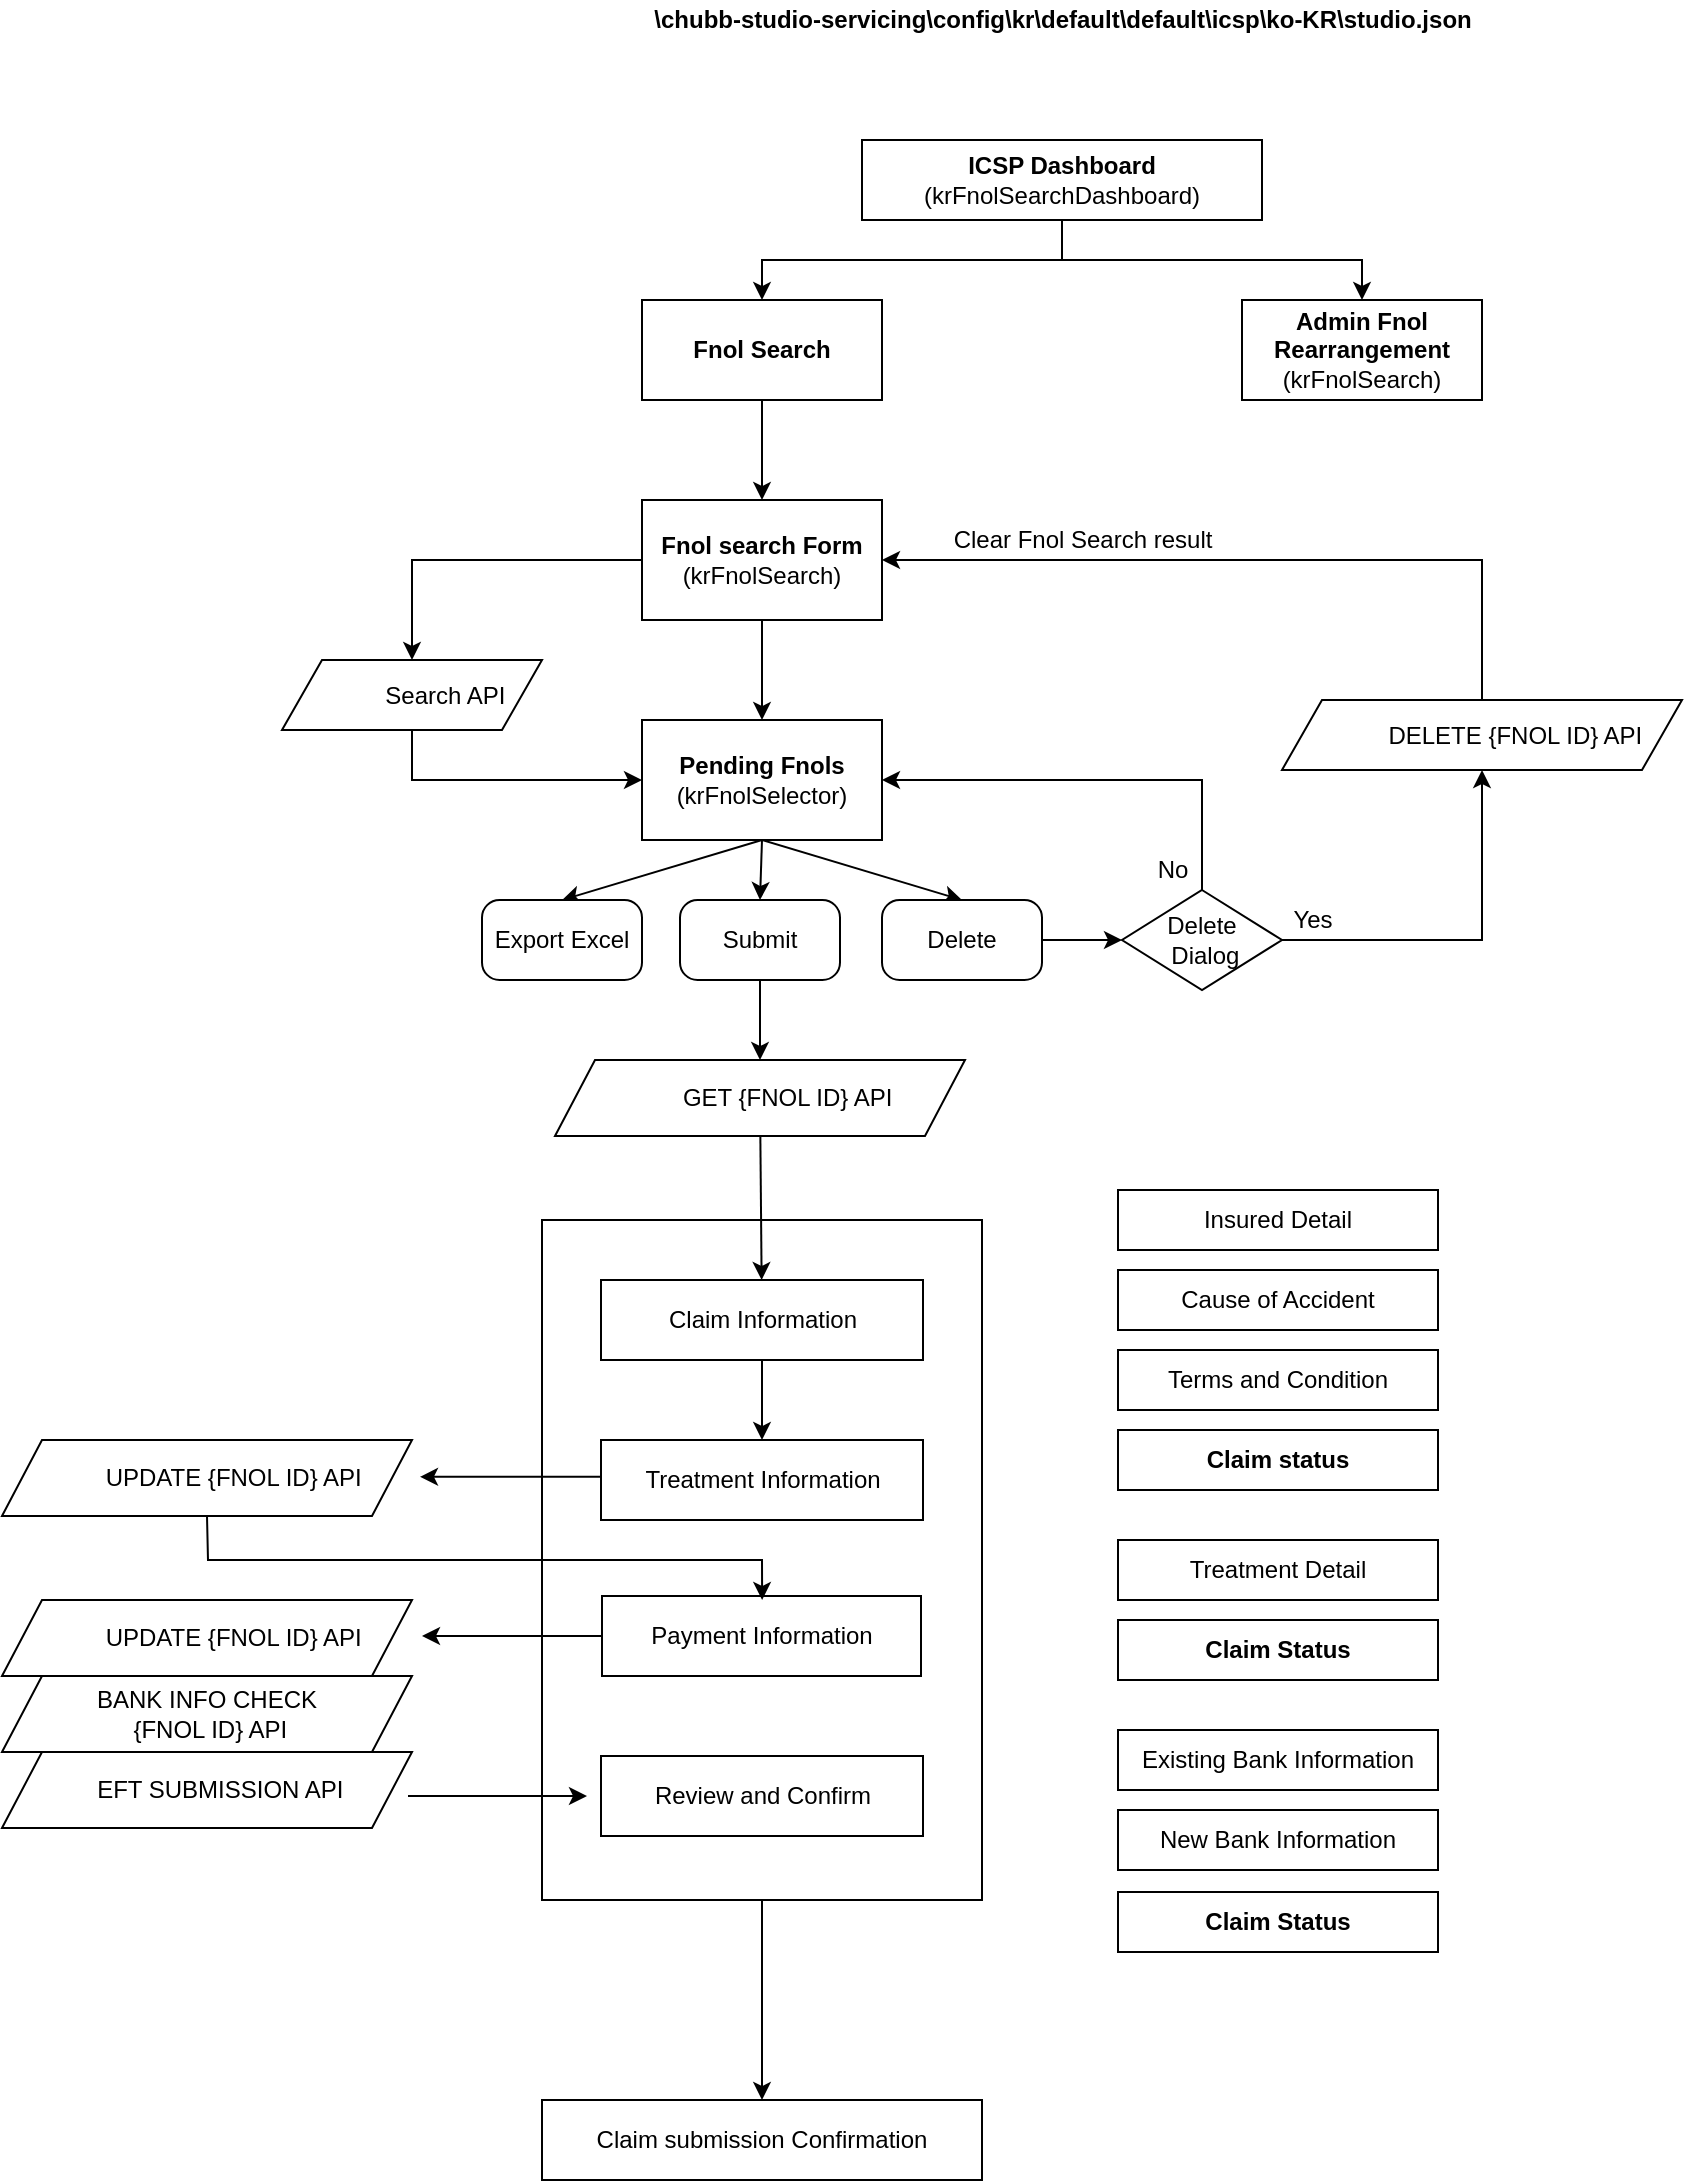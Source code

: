 <mxfile version="19.0.1" type="github" pages="2">
  <diagram id="-4Ch9u-QG_riHgV9m6Q4" name="Page-1">
    <mxGraphModel dx="2119" dy="551" grid="1" gridSize="10" guides="1" tooltips="1" connect="1" arrows="1" fold="1" page="1" pageScale="1" pageWidth="850" pageHeight="1100" math="0" shadow="0">
      <root>
        <mxCell id="0" />
        <mxCell id="1" parent="0" />
        <mxCell id="nLTq_c6TepUbZyyU9ZvA-29" value="" style="edgeStyle=none;rounded=0;orthogonalLoop=1;jettySize=auto;html=1;exitX=0.5;exitY=1;exitDx=0;exitDy=0;entryX=0.5;entryY=0;entryDx=0;entryDy=0;" edge="1" parent="1" source="6nwtj63PPCi96lwORrAe-1" target="nLTq_c6TepUbZyyU9ZvA-28">
          <mxGeometry relative="1" as="geometry">
            <mxPoint x="680" y="220" as="targetPoint" />
            <Array as="points">
              <mxPoint x="450" y="200" />
              <mxPoint x="600" y="200" />
            </Array>
          </mxGeometry>
        </mxCell>
        <mxCell id="nLTq_c6TepUbZyyU9ZvA-31" value="" style="edgeStyle=none;rounded=0;orthogonalLoop=1;jettySize=auto;html=1;entryX=0.5;entryY=0;entryDx=0;entryDy=0;" edge="1" parent="1" target="nLTq_c6TepUbZyyU9ZvA-30">
          <mxGeometry relative="1" as="geometry">
            <mxPoint x="450" y="200" as="sourcePoint" />
            <Array as="points">
              <mxPoint x="300" y="200" />
            </Array>
          </mxGeometry>
        </mxCell>
        <mxCell id="6nwtj63PPCi96lwORrAe-1" value="&lt;b&gt;ICSP Dashboard&lt;br&gt;&lt;/b&gt;(krFnolSearchDashboard)" style="rounded=0;whiteSpace=wrap;html=1;" parent="1" vertex="1">
          <mxGeometry x="350" y="140" width="200" height="40" as="geometry" />
        </mxCell>
        <mxCell id="nLTq_c6TepUbZyyU9ZvA-28" value="&lt;b&gt;Admin Fnol Rearrangement&lt;br&gt;&lt;/b&gt;(krFnolSearch)" style="rounded=0;whiteSpace=wrap;html=1;" vertex="1" parent="1">
          <mxGeometry x="540" y="220" width="120" height="50" as="geometry" />
        </mxCell>
        <mxCell id="nLTq_c6TepUbZyyU9ZvA-76" value="" style="edgeStyle=none;rounded=0;orthogonalLoop=1;jettySize=auto;html=1;" edge="1" parent="1" source="nLTq_c6TepUbZyyU9ZvA-30" target="nLTq_c6TepUbZyyU9ZvA-68">
          <mxGeometry relative="1" as="geometry" />
        </mxCell>
        <mxCell id="nLTq_c6TepUbZyyU9ZvA-30" value="&lt;b&gt;Fnol Search&lt;/b&gt;" style="rounded=0;whiteSpace=wrap;html=1;" vertex="1" parent="1">
          <mxGeometry x="240" y="220" width="120" height="50" as="geometry" />
        </mxCell>
        <mxCell id="nLTq_c6TepUbZyyU9ZvA-48" value="\chubb-studio-servicing\config\kr\default\default\icsp\ko-KR\studio.json" style="text;html=1;resizable=0;autosize=1;align=center;verticalAlign=middle;points=[];fillColor=none;strokeColor=none;rounded=0;fontStyle=1" vertex="1" parent="1">
          <mxGeometry x="240" y="70" width="420" height="20" as="geometry" />
        </mxCell>
        <mxCell id="nLTq_c6TepUbZyyU9ZvA-58" style="edgeStyle=none;rounded=0;orthogonalLoop=1;jettySize=auto;html=1;exitX=0.75;exitY=1;exitDx=0;exitDy=0;" edge="1" parent="1" source="nLTq_c6TepUbZyyU9ZvA-30" target="nLTq_c6TepUbZyyU9ZvA-30">
          <mxGeometry relative="1" as="geometry" />
        </mxCell>
        <mxCell id="nLTq_c6TepUbZyyU9ZvA-59" style="edgeStyle=none;rounded=0;orthogonalLoop=1;jettySize=auto;html=1;exitX=0.5;exitY=1;exitDx=0;exitDy=0;" edge="1" parent="1" source="nLTq_c6TepUbZyyU9ZvA-30" target="nLTq_c6TepUbZyyU9ZvA-30">
          <mxGeometry relative="1" as="geometry" />
        </mxCell>
        <mxCell id="nLTq_c6TepUbZyyU9ZvA-79" value="" style="edgeStyle=none;rounded=0;orthogonalLoop=1;jettySize=auto;html=1;" edge="1" parent="1" source="nLTq_c6TepUbZyyU9ZvA-68" target="nLTq_c6TepUbZyyU9ZvA-77">
          <mxGeometry relative="1" as="geometry" />
        </mxCell>
        <mxCell id="nLTq_c6TepUbZyyU9ZvA-68" value="&lt;b&gt;Fnol search Form&lt;br&gt;&lt;/b&gt;(krFnolSearch)" style="rounded=0;whiteSpace=wrap;html=1;" vertex="1" parent="1">
          <mxGeometry x="240" y="320" width="120" height="60" as="geometry" />
        </mxCell>
        <mxCell id="rxju3QpqZqfiqWb5X_6u-2" style="edgeStyle=none;rounded=0;orthogonalLoop=1;jettySize=auto;html=1;exitX=0.5;exitY=1;exitDx=0;exitDy=0;entryX=0.5;entryY=0;entryDx=0;entryDy=0;" edge="1" parent="1" source="nLTq_c6TepUbZyyU9ZvA-77" target="nLTq_c6TepUbZyyU9ZvA-104">
          <mxGeometry relative="1" as="geometry">
            <mxPoint x="210" y="520" as="targetPoint" />
          </mxGeometry>
        </mxCell>
        <mxCell id="rxju3QpqZqfiqWb5X_6u-6" style="edgeStyle=none;rounded=0;orthogonalLoop=1;jettySize=auto;html=1;exitX=0.5;exitY=1;exitDx=0;exitDy=0;entryX=0.5;entryY=0;entryDx=0;entryDy=0;" edge="1" parent="1" source="nLTq_c6TepUbZyyU9ZvA-77" target="nLTq_c6TepUbZyyU9ZvA-106">
          <mxGeometry relative="1" as="geometry" />
        </mxCell>
        <mxCell id="rxju3QpqZqfiqWb5X_6u-7" style="edgeStyle=none;rounded=0;orthogonalLoop=1;jettySize=auto;html=1;exitX=0.5;exitY=1;exitDx=0;exitDy=0;entryX=0.5;entryY=0;entryDx=0;entryDy=0;" edge="1" parent="1" source="nLTq_c6TepUbZyyU9ZvA-77" target="nLTq_c6TepUbZyyU9ZvA-105">
          <mxGeometry relative="1" as="geometry" />
        </mxCell>
        <mxCell id="nLTq_c6TepUbZyyU9ZvA-77" value="&lt;b&gt;Pending Fnols&lt;br&gt;&lt;/b&gt;(krFnolSelector)" style="rounded=0;whiteSpace=wrap;html=1;" vertex="1" parent="1">
          <mxGeometry x="240" y="430" width="120" height="60" as="geometry" />
        </mxCell>
        <mxCell id="nLTq_c6TepUbZyyU9ZvA-90" value="" style="endArrow=classic;html=1;rounded=0;exitX=0;exitY=0.5;exitDx=0;exitDy=0;entryX=0.5;entryY=0;entryDx=0;entryDy=0;" edge="1" parent="1" source="nLTq_c6TepUbZyyU9ZvA-68" target="rxju3QpqZqfiqWb5X_6u-33">
          <mxGeometry width="50" height="50" relative="1" as="geometry">
            <mxPoint x="440" y="450" as="sourcePoint" />
            <mxPoint x="110" y="400" as="targetPoint" />
            <Array as="points">
              <mxPoint x="125" y="350" />
            </Array>
          </mxGeometry>
        </mxCell>
        <mxCell id="nLTq_c6TepUbZyyU9ZvA-91" value="" style="endArrow=classic;html=1;rounded=0;entryX=0;entryY=0.5;entryDx=0;entryDy=0;exitX=0.5;exitY=1;exitDx=0;exitDy=0;" edge="1" parent="1" source="rxju3QpqZqfiqWb5X_6u-33" target="nLTq_c6TepUbZyyU9ZvA-77">
          <mxGeometry width="50" height="50" relative="1" as="geometry">
            <mxPoint x="111.0" y="442.0" as="sourcePoint" />
            <mxPoint x="490" y="400" as="targetPoint" />
            <Array as="points">
              <mxPoint x="125" y="460" />
            </Array>
          </mxGeometry>
        </mxCell>
        <mxCell id="nLTq_c6TepUbZyyU9ZvA-104" value="Export Excel" style="rounded=1;whiteSpace=wrap;html=1;arcSize=22;" vertex="1" parent="1">
          <mxGeometry x="160" y="520" width="80" height="40" as="geometry" />
        </mxCell>
        <mxCell id="rxju3QpqZqfiqWb5X_6u-108" value="" style="edgeStyle=none;rounded=0;orthogonalLoop=1;jettySize=auto;html=1;" edge="1" parent="1" source="nLTq_c6TepUbZyyU9ZvA-105" target="rxju3QpqZqfiqWb5X_6u-53">
          <mxGeometry relative="1" as="geometry" />
        </mxCell>
        <mxCell id="nLTq_c6TepUbZyyU9ZvA-105" value="Submit" style="rounded=1;whiteSpace=wrap;html=1;arcSize=22;" vertex="1" parent="1">
          <mxGeometry x="259" y="520" width="80" height="40" as="geometry" />
        </mxCell>
        <mxCell id="rxju3QpqZqfiqWb5X_6u-8" value="" style="edgeStyle=none;rounded=0;orthogonalLoop=1;jettySize=auto;html=1;" edge="1" parent="1" source="nLTq_c6TepUbZyyU9ZvA-106" target="nLTq_c6TepUbZyyU9ZvA-107">
          <mxGeometry relative="1" as="geometry" />
        </mxCell>
        <mxCell id="nLTq_c6TepUbZyyU9ZvA-106" value="Delete" style="rounded=1;whiteSpace=wrap;html=1;arcSize=22;" vertex="1" parent="1">
          <mxGeometry x="360" y="520" width="80" height="40" as="geometry" />
        </mxCell>
        <mxCell id="rxju3QpqZqfiqWb5X_6u-11" style="edgeStyle=none;rounded=0;orthogonalLoop=1;jettySize=auto;html=1;exitX=1;exitY=0.5;exitDx=0;exitDy=0;entryX=0.5;entryY=1;entryDx=0;entryDy=0;" edge="1" parent="1" source="nLTq_c6TepUbZyyU9ZvA-107" target="rxju3QpqZqfiqWb5X_6u-47">
          <mxGeometry relative="1" as="geometry">
            <mxPoint x="600.0" y="448" as="targetPoint" />
            <Array as="points">
              <mxPoint x="660" y="540" />
            </Array>
          </mxGeometry>
        </mxCell>
        <mxCell id="rxju3QpqZqfiqWb5X_6u-13" style="edgeStyle=none;rounded=0;orthogonalLoop=1;jettySize=auto;html=1;exitX=0.5;exitY=0;exitDx=0;exitDy=0;entryX=1;entryY=0.5;entryDx=0;entryDy=0;" edge="1" parent="1" source="nLTq_c6TepUbZyyU9ZvA-107" target="nLTq_c6TepUbZyyU9ZvA-77">
          <mxGeometry relative="1" as="geometry">
            <Array as="points">
              <mxPoint x="520" y="460" />
            </Array>
          </mxGeometry>
        </mxCell>
        <mxCell id="nLTq_c6TepUbZyyU9ZvA-107" value="Delete&lt;br&gt;&amp;nbsp;Dialog" style="rhombus;whiteSpace=wrap;html=1;" vertex="1" parent="1">
          <mxGeometry x="480" y="515" width="80" height="50" as="geometry" />
        </mxCell>
        <mxCell id="rxju3QpqZqfiqWb5X_6u-3" style="edgeStyle=none;rounded=0;orthogonalLoop=1;jettySize=auto;html=1;exitX=0.75;exitY=1;exitDx=0;exitDy=0;" edge="1" parent="1" source="nLTq_c6TepUbZyyU9ZvA-104" target="nLTq_c6TepUbZyyU9ZvA-104">
          <mxGeometry relative="1" as="geometry" />
        </mxCell>
        <mxCell id="rxju3QpqZqfiqWb5X_6u-12" style="edgeStyle=none;rounded=0;orthogonalLoop=1;jettySize=auto;html=1;exitX=0.5;exitY=0;exitDx=0;exitDy=0;entryX=1;entryY=0.5;entryDx=0;entryDy=0;" edge="1" parent="1" source="rxju3QpqZqfiqWb5X_6u-47" target="nLTq_c6TepUbZyyU9ZvA-68">
          <mxGeometry relative="1" as="geometry">
            <mxPoint x="600.0" y="420" as="sourcePoint" />
            <Array as="points">
              <mxPoint x="660" y="350" />
            </Array>
          </mxGeometry>
        </mxCell>
        <mxCell id="rxju3QpqZqfiqWb5X_6u-109" value="" style="edgeStyle=none;rounded=0;orthogonalLoop=1;jettySize=auto;html=1;" edge="1" parent="1" source="rxju3QpqZqfiqWb5X_6u-14" target="rxju3QpqZqfiqWb5X_6u-80">
          <mxGeometry relative="1" as="geometry" />
        </mxCell>
        <mxCell id="rxju3QpqZqfiqWb5X_6u-14" value="" style="rounded=0;whiteSpace=wrap;html=1;" vertex="1" parent="1">
          <mxGeometry x="190" y="680" width="220" height="340" as="geometry" />
        </mxCell>
        <mxCell id="rxju3QpqZqfiqWb5X_6u-17" value="Claim Information" style="rounded=0;whiteSpace=wrap;html=1;" vertex="1" parent="1">
          <mxGeometry x="219.5" y="710" width="161" height="40" as="geometry" />
        </mxCell>
        <mxCell id="rxju3QpqZqfiqWb5X_6u-18" value="Treatment Information" style="rounded=0;whiteSpace=wrap;html=1;" vertex="1" parent="1">
          <mxGeometry x="219.5" y="790" width="161" height="40" as="geometry" />
        </mxCell>
        <mxCell id="rxju3QpqZqfiqWb5X_6u-97" value="" style="edgeStyle=none;rounded=0;orthogonalLoop=1;jettySize=auto;html=1;" edge="1" parent="1" source="rxju3QpqZqfiqWb5X_6u-20">
          <mxGeometry relative="1" as="geometry">
            <mxPoint x="130" y="888" as="targetPoint" />
          </mxGeometry>
        </mxCell>
        <mxCell id="rxju3QpqZqfiqWb5X_6u-20" value="Payment Information" style="rounded=0;whiteSpace=wrap;html=1;" vertex="1" parent="1">
          <mxGeometry x="220" y="868" width="159.5" height="40" as="geometry" />
        </mxCell>
        <mxCell id="rxju3QpqZqfiqWb5X_6u-21" value="Review and Confirm" style="rounded=0;whiteSpace=wrap;html=1;" vertex="1" parent="1">
          <mxGeometry x="219.5" y="948" width="161" height="40" as="geometry" />
        </mxCell>
        <mxCell id="rxju3QpqZqfiqWb5X_6u-41" value="" style="group" vertex="1" connectable="0" parent="1">
          <mxGeometry x="60" y="400" width="130" height="35" as="geometry" />
        </mxCell>
        <mxCell id="rxju3QpqZqfiqWb5X_6u-33" value="&amp;nbsp; &amp;nbsp; &amp;nbsp; &amp;nbsp; &amp;nbsp; Search API" style="shape=parallelogram;perimeter=parallelogramPerimeter;whiteSpace=wrap;html=1;fixedSize=1;" vertex="1" parent="rxju3QpqZqfiqWb5X_6u-41">
          <mxGeometry width="130" height="35" as="geometry" />
        </mxCell>
        <mxCell id="rxju3QpqZqfiqWb5X_6u-35" value="" style="shape=image;html=1;verticalAlign=top;verticalLabelPosition=bottom;labelBackgroundColor=#ffffff;imageAspect=0;aspect=fixed;image=https://cdn1.iconfinder.com/data/icons/seo-and-web-development-6/32/development_setting_gear_cogwheel-71-128.png" vertex="1" parent="rxju3QpqZqfiqWb5X_6u-41">
          <mxGeometry x="24.5" y="7.25" width="21.5" height="21.5" as="geometry" />
        </mxCell>
        <mxCell id="rxju3QpqZqfiqWb5X_6u-47" value="&amp;nbsp; &amp;nbsp; &amp;nbsp; &amp;nbsp; &amp;nbsp; DELETE {FNOL ID} API" style="shape=parallelogram;perimeter=parallelogramPerimeter;whiteSpace=wrap;html=1;fixedSize=1;" vertex="1" parent="1">
          <mxGeometry x="560" y="420" width="200" height="35" as="geometry" />
        </mxCell>
        <mxCell id="rxju3QpqZqfiqWb5X_6u-48" value="" style="shape=image;html=1;verticalAlign=top;verticalLabelPosition=bottom;labelBackgroundColor=#ffffff;imageAspect=0;aspect=fixed;image=https://cdn1.iconfinder.com/data/icons/seo-and-web-development-6/32/development_setting_gear_cogwheel-71-128.png" vertex="1" parent="1">
          <mxGeometry x="584.5" y="427.25" width="21.5" height="21.5" as="geometry" />
        </mxCell>
        <mxCell id="rxju3QpqZqfiqWb5X_6u-49" value="Yes" style="text;html=1;resizable=0;autosize=1;align=center;verticalAlign=middle;points=[];fillColor=none;strokeColor=none;rounded=0;" vertex="1" parent="1">
          <mxGeometry x="560" y="520" width="30" height="20" as="geometry" />
        </mxCell>
        <mxCell id="rxju3QpqZqfiqWb5X_6u-50" value="No" style="text;html=1;resizable=0;autosize=1;align=center;verticalAlign=middle;points=[];fillColor=none;strokeColor=none;rounded=0;" vertex="1" parent="1">
          <mxGeometry x="490" y="495" width="30" height="20" as="geometry" />
        </mxCell>
        <mxCell id="rxju3QpqZqfiqWb5X_6u-52" value="Clear Fnol Search result" style="text;html=1;resizable=0;autosize=1;align=center;verticalAlign=middle;points=[];fillColor=none;strokeColor=none;rounded=0;" vertex="1" parent="1">
          <mxGeometry x="390" y="330" width="140" height="20" as="geometry" />
        </mxCell>
        <mxCell id="rxju3QpqZqfiqWb5X_6u-107" value="" style="edgeStyle=none;rounded=0;orthogonalLoop=1;jettySize=auto;html=1;" edge="1" parent="1" source="rxju3QpqZqfiqWb5X_6u-53" target="rxju3QpqZqfiqWb5X_6u-17">
          <mxGeometry relative="1" as="geometry" />
        </mxCell>
        <mxCell id="rxju3QpqZqfiqWb5X_6u-53" value="&amp;nbsp; &amp;nbsp; &amp;nbsp; &amp;nbsp; GET {FNOL ID} API" style="shape=parallelogram;perimeter=parallelogramPerimeter;whiteSpace=wrap;html=1;fixedSize=1;" vertex="1" parent="1">
          <mxGeometry x="196.5" y="600" width="205" height="38" as="geometry" />
        </mxCell>
        <mxCell id="rxju3QpqZqfiqWb5X_6u-54" value="" style="shape=image;html=1;verticalAlign=top;verticalLabelPosition=bottom;labelBackgroundColor=#ffffff;imageAspect=0;aspect=fixed;image=https://cdn1.iconfinder.com/data/icons/seo-and-web-development-6/32/development_setting_gear_cogwheel-71-128.png" vertex="1" parent="1">
          <mxGeometry x="221" y="610.25" width="21.5" height="21.5" as="geometry" />
        </mxCell>
        <mxCell id="rxju3QpqZqfiqWb5X_6u-61" value="Insured Detail" style="rounded=0;whiteSpace=wrap;html=1;" vertex="1" parent="1">
          <mxGeometry x="478" y="665" width="160" height="30" as="geometry" />
        </mxCell>
        <mxCell id="rxju3QpqZqfiqWb5X_6u-62" value="Cause of Accident" style="rounded=0;whiteSpace=wrap;html=1;" vertex="1" parent="1">
          <mxGeometry x="478" y="705" width="160" height="30" as="geometry" />
        </mxCell>
        <mxCell id="rxju3QpqZqfiqWb5X_6u-66" value="Claim status" style="rounded=0;whiteSpace=wrap;html=1;fontStyle=1" vertex="1" parent="1">
          <mxGeometry x="478" y="785" width="160" height="30" as="geometry" />
        </mxCell>
        <mxCell id="rxju3QpqZqfiqWb5X_6u-67" value="Terms and Condition" style="rounded=0;whiteSpace=wrap;html=1;" vertex="1" parent="1">
          <mxGeometry x="478" y="745" width="160" height="30" as="geometry" />
        </mxCell>
        <mxCell id="rxju3QpqZqfiqWb5X_6u-73" value="Treatment Detail" style="rounded=0;whiteSpace=wrap;html=1;" vertex="1" parent="1">
          <mxGeometry x="478" y="840" width="160" height="30" as="geometry" />
        </mxCell>
        <mxCell id="rxju3QpqZqfiqWb5X_6u-74" value="Claim Status" style="rounded=0;whiteSpace=wrap;html=1;fontStyle=1" vertex="1" parent="1">
          <mxGeometry x="478" y="880" width="160" height="30" as="geometry" />
        </mxCell>
        <mxCell id="rxju3QpqZqfiqWb5X_6u-77" value="Existing Bank Information" style="rounded=0;whiteSpace=wrap;html=1;" vertex="1" parent="1">
          <mxGeometry x="478" y="935" width="160" height="30" as="geometry" />
        </mxCell>
        <mxCell id="rxju3QpqZqfiqWb5X_6u-78" value="New Bank Information" style="rounded=0;whiteSpace=wrap;html=1;" vertex="1" parent="1">
          <mxGeometry x="478" y="975" width="160" height="30" as="geometry" />
        </mxCell>
        <mxCell id="rxju3QpqZqfiqWb5X_6u-79" value="Claim Status" style="rounded=0;whiteSpace=wrap;html=1;fontStyle=1" vertex="1" parent="1">
          <mxGeometry x="478" y="1016" width="160" height="30" as="geometry" />
        </mxCell>
        <mxCell id="rxju3QpqZqfiqWb5X_6u-80" value="Claim submission Confirmation" style="rounded=0;whiteSpace=wrap;html=1;" vertex="1" parent="1">
          <mxGeometry x="190" y="1120" width="220" height="40" as="geometry" />
        </mxCell>
        <mxCell id="rxju3QpqZqfiqWb5X_6u-84" value="" style="group" vertex="1" connectable="0" parent="1">
          <mxGeometry x="-80" y="790" width="205" height="38" as="geometry" />
        </mxCell>
        <mxCell id="rxju3QpqZqfiqWb5X_6u-55" value="&amp;nbsp; &amp;nbsp; &amp;nbsp; &amp;nbsp; UPDATE {FNOL ID} API" style="shape=parallelogram;perimeter=parallelogramPerimeter;whiteSpace=wrap;html=1;fixedSize=1;" vertex="1" parent="rxju3QpqZqfiqWb5X_6u-84">
          <mxGeometry width="205" height="38" as="geometry" />
        </mxCell>
        <mxCell id="rxju3QpqZqfiqWb5X_6u-56" value="" style="shape=image;html=1;verticalAlign=top;verticalLabelPosition=bottom;labelBackgroundColor=#ffffff;imageAspect=0;aspect=fixed;image=https://cdn1.iconfinder.com/data/icons/seo-and-web-development-6/32/development_setting_gear_cogwheel-71-128.png" vertex="1" parent="rxju3QpqZqfiqWb5X_6u-84">
          <mxGeometry x="24.5" y="10.25" width="21.5" height="21.5" as="geometry" />
        </mxCell>
        <mxCell id="rxju3QpqZqfiqWb5X_6u-96" value="" style="group" vertex="1" connectable="0" parent="1">
          <mxGeometry x="-80" y="870" width="205" height="114" as="geometry" />
        </mxCell>
        <mxCell id="rxju3QpqZqfiqWb5X_6u-85" value="" style="group" vertex="1" connectable="0" parent="rxju3QpqZqfiqWb5X_6u-96">
          <mxGeometry width="205" height="38" as="geometry" />
        </mxCell>
        <mxCell id="rxju3QpqZqfiqWb5X_6u-86" value="&amp;nbsp; &amp;nbsp; &amp;nbsp; &amp;nbsp; UPDATE {FNOL ID} API" style="shape=parallelogram;perimeter=parallelogramPerimeter;whiteSpace=wrap;html=1;fixedSize=1;" vertex="1" parent="rxju3QpqZqfiqWb5X_6u-85">
          <mxGeometry width="205" height="38" as="geometry" />
        </mxCell>
        <mxCell id="rxju3QpqZqfiqWb5X_6u-87" value="" style="shape=image;html=1;verticalAlign=top;verticalLabelPosition=bottom;labelBackgroundColor=#ffffff;imageAspect=0;aspect=fixed;image=https://cdn1.iconfinder.com/data/icons/seo-and-web-development-6/32/development_setting_gear_cogwheel-71-128.png" vertex="1" parent="rxju3QpqZqfiqWb5X_6u-85">
          <mxGeometry x="24.5" y="10.25" width="21.5" height="21.5" as="geometry" />
        </mxCell>
        <mxCell id="rxju3QpqZqfiqWb5X_6u-88" value="" style="group" vertex="1" connectable="0" parent="rxju3QpqZqfiqWb5X_6u-96">
          <mxGeometry y="38" width="205" height="38" as="geometry" />
        </mxCell>
        <mxCell id="rxju3QpqZqfiqWb5X_6u-89" value="BANK INFO CHECK&lt;br&gt;&amp;nbsp;{FNOL ID} API" style="shape=parallelogram;perimeter=parallelogramPerimeter;whiteSpace=wrap;html=1;fixedSize=1;" vertex="1" parent="rxju3QpqZqfiqWb5X_6u-88">
          <mxGeometry width="205" height="38" as="geometry" />
        </mxCell>
        <mxCell id="rxju3QpqZqfiqWb5X_6u-91" value="&amp;nbsp; &amp;nbsp; EFT SUBMISSION API" style="shape=parallelogram;perimeter=parallelogramPerimeter;whiteSpace=wrap;html=1;fixedSize=1;" vertex="1" parent="rxju3QpqZqfiqWb5X_6u-96">
          <mxGeometry y="76" width="205" height="38" as="geometry" />
        </mxCell>
        <mxCell id="rxju3QpqZqfiqWb5X_6u-98" value="" style="endArrow=classic;html=1;rounded=0;entryX=0;entryY=0.5;entryDx=0;entryDy=0;" edge="1" parent="1">
          <mxGeometry width="50" height="50" relative="1" as="geometry">
            <mxPoint x="123" y="968" as="sourcePoint" />
            <mxPoint x="212.5" y="968.0" as="targetPoint" />
          </mxGeometry>
        </mxCell>
        <mxCell id="rxju3QpqZqfiqWb5X_6u-99" value="" style="edgeStyle=none;rounded=0;orthogonalLoop=1;jettySize=auto;html=1;" edge="1" parent="1">
          <mxGeometry relative="1" as="geometry">
            <mxPoint x="219" y="808.41" as="sourcePoint" />
            <mxPoint x="129" y="808.41" as="targetPoint" />
          </mxGeometry>
        </mxCell>
        <mxCell id="rxju3QpqZqfiqWb5X_6u-100" value="" style="endArrow=classic;html=1;rounded=0;exitX=0.5;exitY=1;exitDx=0;exitDy=0;entryX=0.502;entryY=0.05;entryDx=0;entryDy=0;entryPerimeter=0;" edge="1" parent="1" source="rxju3QpqZqfiqWb5X_6u-55" target="rxju3QpqZqfiqWb5X_6u-20">
          <mxGeometry width="50" height="50" relative="1" as="geometry">
            <mxPoint x="300" y="870" as="sourcePoint" />
            <mxPoint x="350" y="820" as="targetPoint" />
            <Array as="points">
              <mxPoint x="23" y="850" />
              <mxPoint x="300" y="850" />
            </Array>
          </mxGeometry>
        </mxCell>
        <mxCell id="rxju3QpqZqfiqWb5X_6u-105" value="" style="endArrow=classic;html=1;rounded=0;exitX=0.5;exitY=1;exitDx=0;exitDy=0;" edge="1" parent="1" source="rxju3QpqZqfiqWb5X_6u-17" target="rxju3QpqZqfiqWb5X_6u-18">
          <mxGeometry width="50" height="50" relative="1" as="geometry">
            <mxPoint x="290" y="750" as="sourcePoint" />
            <mxPoint x="340" y="700" as="targetPoint" />
          </mxGeometry>
        </mxCell>
      </root>
    </mxGraphModel>
  </diagram>
  <diagram id="mD6MLrBSzIn9jQ7k-BM2" name="Page-2">
    <mxGraphModel dx="1079" dy="468" grid="1" gridSize="10" guides="1" tooltips="1" connect="1" arrows="1" fold="1" page="1" pageScale="1" pageWidth="850" pageHeight="1100" math="0" shadow="0">
      <root>
        <mxCell id="0" />
        <mxCell id="1" parent="0" />
      </root>
    </mxGraphModel>
  </diagram>
</mxfile>

